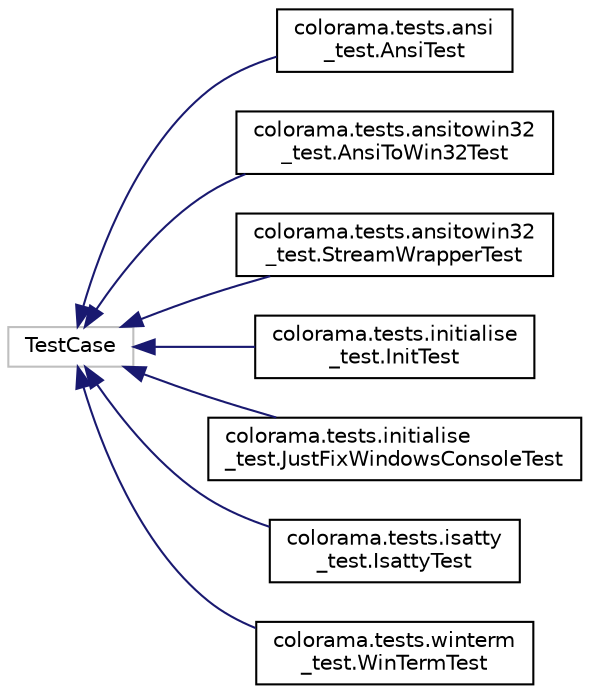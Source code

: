 digraph "Graphical Class Hierarchy"
{
 // LATEX_PDF_SIZE
  edge [fontname="Helvetica",fontsize="10",labelfontname="Helvetica",labelfontsize="10"];
  node [fontname="Helvetica",fontsize="10",shape=record];
  rankdir="LR";
  Node3684 [label="TestCase",height=0.2,width=0.4,color="grey75", fillcolor="white", style="filled",tooltip=" "];
  Node3684 -> Node0 [dir="back",color="midnightblue",fontsize="10",style="solid",fontname="Helvetica"];
  Node0 [label="colorama.tests.ansi\l_test.AnsiTest",height=0.2,width=0.4,color="black", fillcolor="white", style="filled",URL="$classcolorama_1_1tests_1_1ansi__test_1_1AnsiTest.html",tooltip=" "];
  Node3684 -> Node3686 [dir="back",color="midnightblue",fontsize="10",style="solid",fontname="Helvetica"];
  Node3686 [label="colorama.tests.ansitowin32\l_test.AnsiToWin32Test",height=0.2,width=0.4,color="black", fillcolor="white", style="filled",URL="$classcolorama_1_1tests_1_1ansitowin32__test_1_1AnsiToWin32Test.html",tooltip=" "];
  Node3684 -> Node3687 [dir="back",color="midnightblue",fontsize="10",style="solid",fontname="Helvetica"];
  Node3687 [label="colorama.tests.ansitowin32\l_test.StreamWrapperTest",height=0.2,width=0.4,color="black", fillcolor="white", style="filled",URL="$classcolorama_1_1tests_1_1ansitowin32__test_1_1StreamWrapperTest.html",tooltip=" "];
  Node3684 -> Node3688 [dir="back",color="midnightblue",fontsize="10",style="solid",fontname="Helvetica"];
  Node3688 [label="colorama.tests.initialise\l_test.InitTest",height=0.2,width=0.4,color="black", fillcolor="white", style="filled",URL="$classcolorama_1_1tests_1_1initialise__test_1_1InitTest.html",tooltip=" "];
  Node3684 -> Node3689 [dir="back",color="midnightblue",fontsize="10",style="solid",fontname="Helvetica"];
  Node3689 [label="colorama.tests.initialise\l_test.JustFixWindowsConsoleTest",height=0.2,width=0.4,color="black", fillcolor="white", style="filled",URL="$classcolorama_1_1tests_1_1initialise__test_1_1JustFixWindowsConsoleTest.html",tooltip=" "];
  Node3684 -> Node3690 [dir="back",color="midnightblue",fontsize="10",style="solid",fontname="Helvetica"];
  Node3690 [label="colorama.tests.isatty\l_test.IsattyTest",height=0.2,width=0.4,color="black", fillcolor="white", style="filled",URL="$classcolorama_1_1tests_1_1isatty__test_1_1IsattyTest.html",tooltip=" "];
  Node3684 -> Node3691 [dir="back",color="midnightblue",fontsize="10",style="solid",fontname="Helvetica"];
  Node3691 [label="colorama.tests.winterm\l_test.WinTermTest",height=0.2,width=0.4,color="black", fillcolor="white", style="filled",URL="$classcolorama_1_1tests_1_1winterm__test_1_1WinTermTest.html",tooltip=" "];
}
